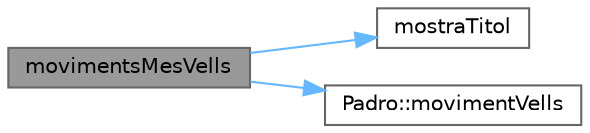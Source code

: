 digraph "movimentsMesVells"
{
 // LATEX_PDF_SIZE
  bgcolor="transparent";
  edge [fontname=Helvetica,fontsize=10,labelfontname=Helvetica,labelfontsize=10];
  node [fontname=Helvetica,fontsize=10,shape=box,height=0.2,width=0.4];
  rankdir="LR";
  Node1 [id="Node000001",label="movimentsMesVells",height=0.2,width=0.4,color="gray40", fillcolor="grey60", style="filled", fontcolor="black",tooltip="Muestra los movimientos de los mayores de edad."];
  Node1 -> Node2 [id="edge3_Node000001_Node000002",color="steelblue1",style="solid",tooltip=" "];
  Node2 [id="Node000002",label="mostraTitol",height=0.2,width=0.4,color="grey40", fillcolor="white", style="filled",URL="$main_8cpp.html#a420b8957ed42067e3039759a0d0130c4",tooltip="Muestra el título de una sección con un formato especial."];
  Node1 -> Node3 [id="edge4_Node000001_Node000003",color="steelblue1",style="solid",tooltip=" "];
  Node3 [id="Node000003",label="Padro::movimentVells",height=0.2,width=0.4,color="grey40", fillcolor="white", style="filled",URL="$class_padro.html#a0d4996420f913cc011b979909c625c86",tooltip="Obtiene los movimientos de los mayores, es decir, los distritos con mayor promedio de edad."];
}

